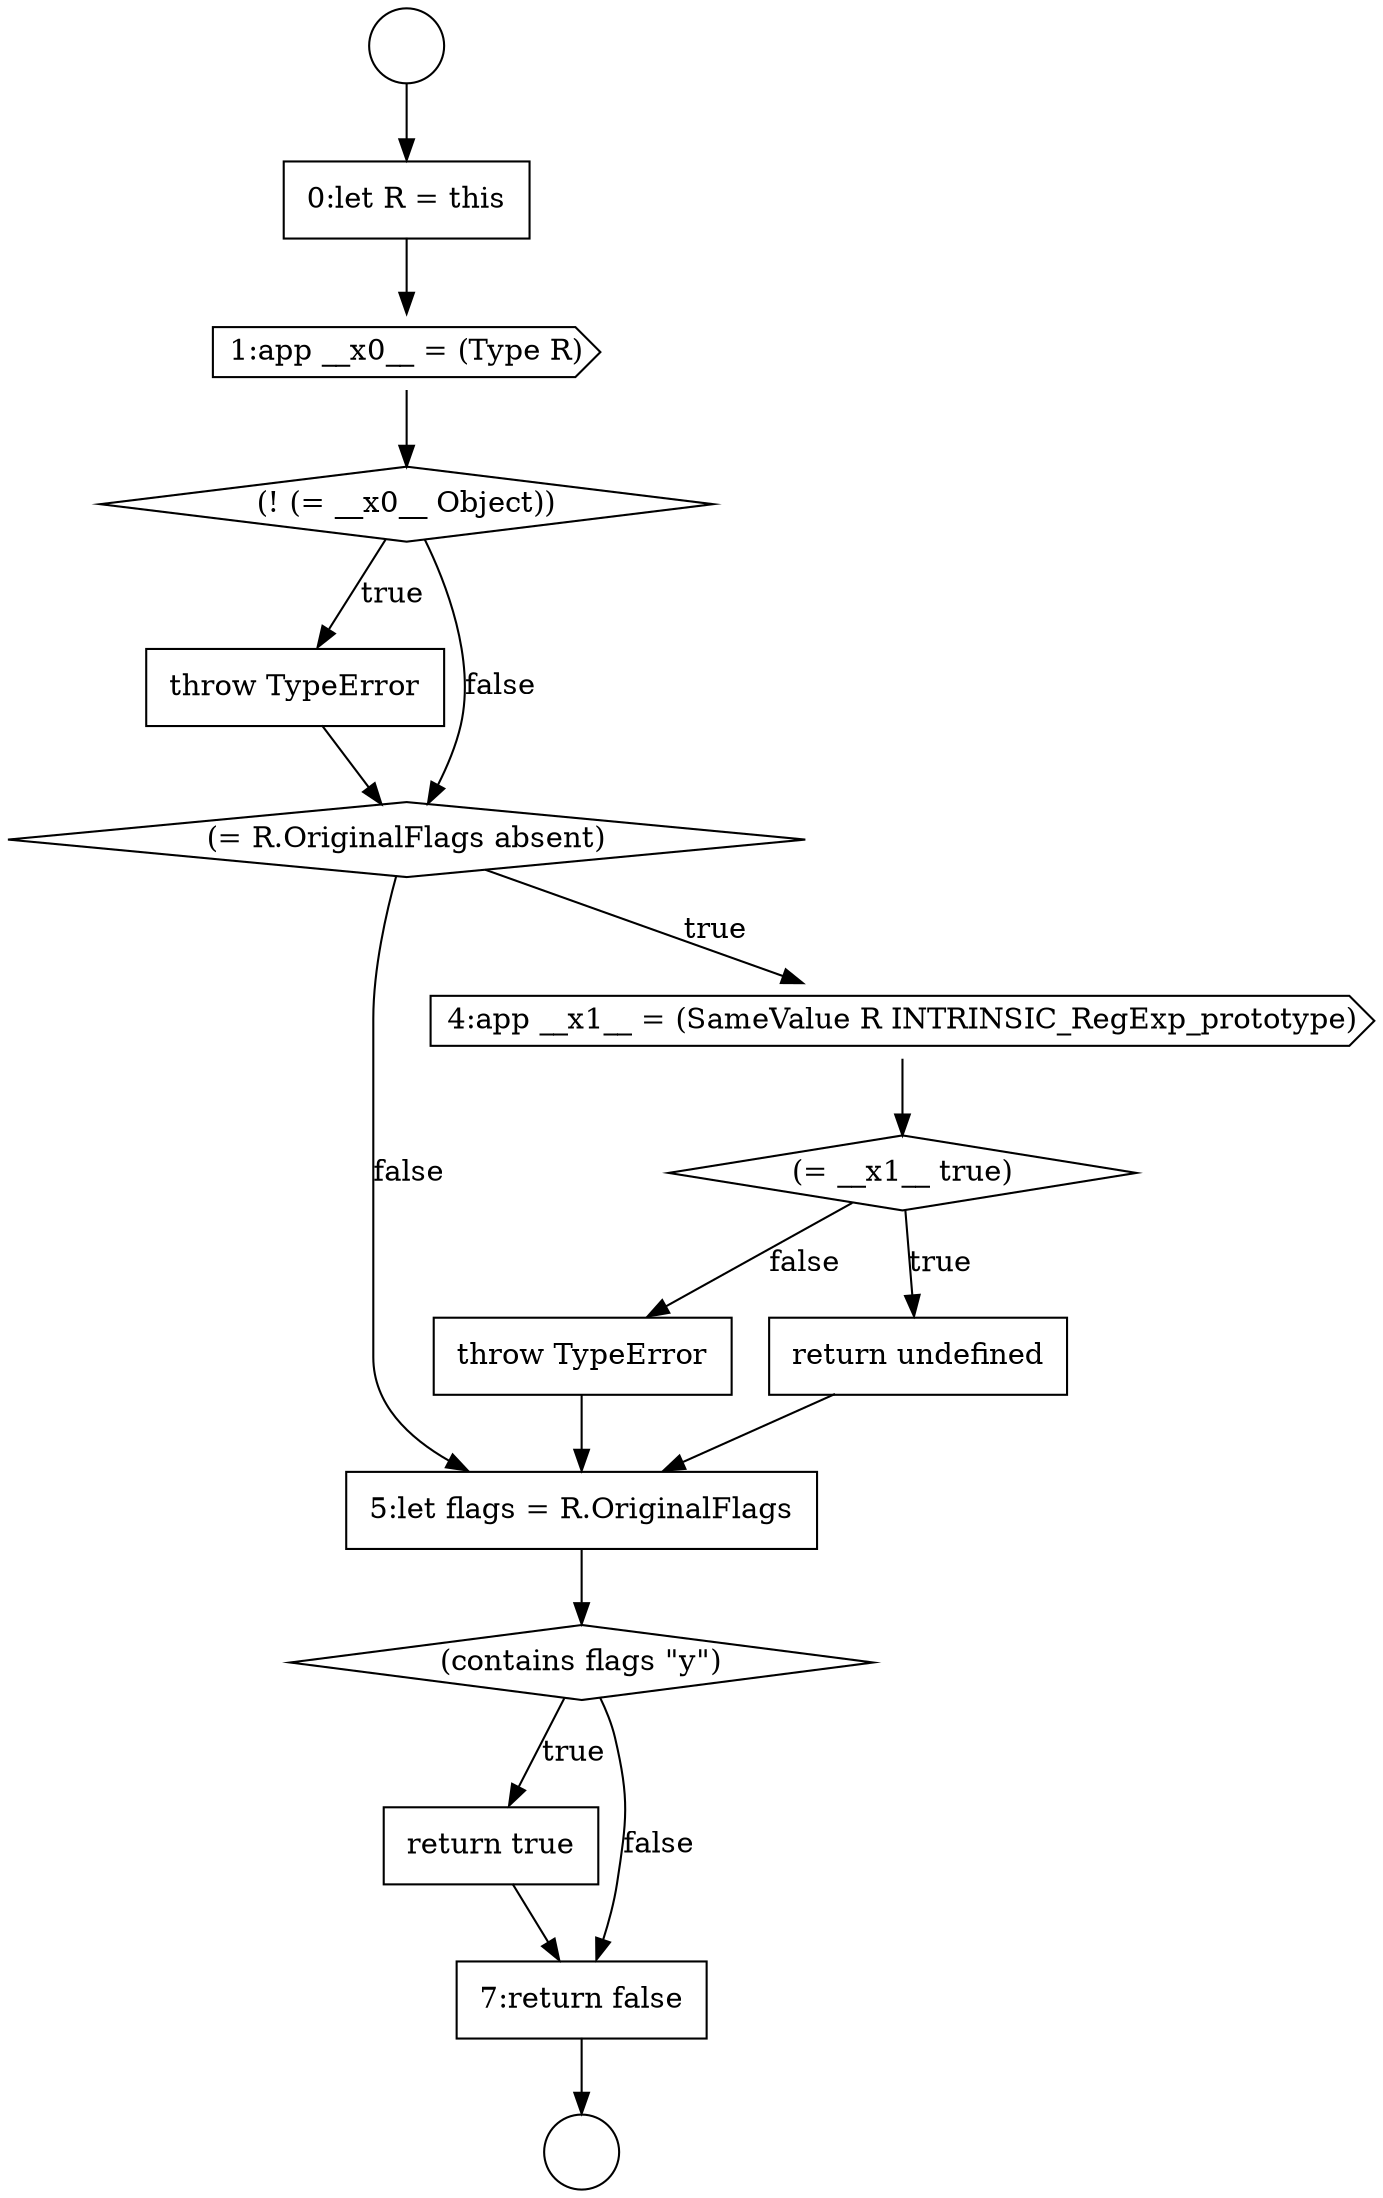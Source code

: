 digraph {
  node15170 [shape=none, margin=0, label=<<font color="black">
    <table border="0" cellborder="1" cellspacing="0" cellpadding="10">
      <tr><td align="left">throw TypeError</td></tr>
    </table>
  </font>> color="black" fillcolor="white" style=filled]
  node15175 [shape=none, margin=0, label=<<font color="black">
    <table border="0" cellborder="1" cellspacing="0" cellpadding="10">
      <tr><td align="left">throw TypeError</td></tr>
    </table>
  </font>> color="black" fillcolor="white" style=filled]
  node15178 [shape=none, margin=0, label=<<font color="black">
    <table border="0" cellborder="1" cellspacing="0" cellpadding="10">
      <tr><td align="left">return true</td></tr>
    </table>
  </font>> color="black" fillcolor="white" style=filled]
  node15171 [shape=diamond, label=<<font color="black">(= R.OriginalFlags absent)</font>> color="black" fillcolor="white" style=filled]
  node15167 [shape=none, margin=0, label=<<font color="black">
    <table border="0" cellborder="1" cellspacing="0" cellpadding="10">
      <tr><td align="left">0:let R = this</td></tr>
    </table>
  </font>> color="black" fillcolor="white" style=filled]
  node15165 [shape=circle label=" " color="black" fillcolor="white" style=filled]
  node15179 [shape=none, margin=0, label=<<font color="black">
    <table border="0" cellborder="1" cellspacing="0" cellpadding="10">
      <tr><td align="left">7:return false</td></tr>
    </table>
  </font>> color="black" fillcolor="white" style=filled]
  node15169 [shape=diamond, label=<<font color="black">(! (= __x0__ Object))</font>> color="black" fillcolor="white" style=filled]
  node15174 [shape=none, margin=0, label=<<font color="black">
    <table border="0" cellborder="1" cellspacing="0" cellpadding="10">
      <tr><td align="left">return undefined</td></tr>
    </table>
  </font>> color="black" fillcolor="white" style=filled]
  node15168 [shape=cds, label=<<font color="black">1:app __x0__ = (Type R)</font>> color="black" fillcolor="white" style=filled]
  node15173 [shape=diamond, label=<<font color="black">(= __x1__ true)</font>> color="black" fillcolor="white" style=filled]
  node15176 [shape=none, margin=0, label=<<font color="black">
    <table border="0" cellborder="1" cellspacing="0" cellpadding="10">
      <tr><td align="left">5:let flags = R.OriginalFlags</td></tr>
    </table>
  </font>> color="black" fillcolor="white" style=filled]
  node15166 [shape=circle label=" " color="black" fillcolor="white" style=filled]
  node15172 [shape=cds, label=<<font color="black">4:app __x1__ = (SameValue R INTRINSIC_RegExp_prototype)</font>> color="black" fillcolor="white" style=filled]
  node15177 [shape=diamond, label=<<font color="black">(contains flags &quot;y&quot;)</font>> color="black" fillcolor="white" style=filled]
  node15172 -> node15173 [ color="black"]
  node15173 -> node15174 [label=<<font color="black">true</font>> color="black"]
  node15173 -> node15175 [label=<<font color="black">false</font>> color="black"]
  node15178 -> node15179 [ color="black"]
  node15170 -> node15171 [ color="black"]
  node15174 -> node15176 [ color="black"]
  node15175 -> node15176 [ color="black"]
  node15179 -> node15166 [ color="black"]
  node15177 -> node15178 [label=<<font color="black">true</font>> color="black"]
  node15177 -> node15179 [label=<<font color="black">false</font>> color="black"]
  node15167 -> node15168 [ color="black"]
  node15168 -> node15169 [ color="black"]
  node15165 -> node15167 [ color="black"]
  node15171 -> node15172 [label=<<font color="black">true</font>> color="black"]
  node15171 -> node15176 [label=<<font color="black">false</font>> color="black"]
  node15176 -> node15177 [ color="black"]
  node15169 -> node15170 [label=<<font color="black">true</font>> color="black"]
  node15169 -> node15171 [label=<<font color="black">false</font>> color="black"]
}
